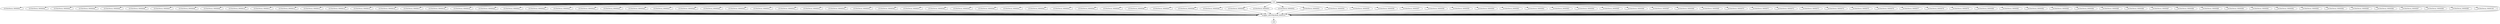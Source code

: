 digraph G {
  sG1IterDecon_00000001 [size="3.049"];
  sG1IterDecon_00000002 [size="0.886"];
  sG1IterDecon_00000003 [size="0.561"];
  sG1IterDecon_00000004 [size="4.52"];
  sG1IterDecon_00000005 [size="0.561"];
  sG1IterDecon_00000006 [size="1.372"];
  sG1IterDecon_00000007 [size="4.042"];
  sG1IterDecon_00000008 [size="1.015"];
  sG1IterDecon_00000009 [size="3.769"];
  sG1IterDecon_00000010 [size="3.059"];
  sG1IterDecon_00000011 [size="0.561"];
  sG1IterDecon_00000012 [size="0.561"];
  sG1IterDecon_00000013 [size="0.561"];
  sG1IterDecon_00000014 [size="4.218"];
  sG1IterDecon_00000015 [size="0.561"];
  sG1IterDecon_00000016 [size="0.945"];
  sG1IterDecon_00000017 [size="0.561"];
  sG1IterDecon_00000018 [size="0.561"];
  sG1IterDecon_00000019 [size="2.305"];
  sG1IterDecon_00000020 [size="1.698"];
  sG1IterDecon_00000021 [size="0.561"];
  sG1IterDecon_00000022 [size="0.561"];
  sG1IterDecon_00000023 [size="2.456"];
  sG1IterDecon_00000024 [size="4.325"];
  sG1IterDecon_00000025 [size="2.282"];
  sG1IterDecon_00000026 [size="0.561"];
  sG1IterDecon_00000027 [size="3.867"];
  sG1IterDecon_00000028 [size="4.715"];
  sG1IterDecon_00000029 [size="0.561"];
  sG1IterDecon_00000030 [size="2.035"];
  sG1IterDecon_00000031 [size="1.086"];
  sG1IterDecon_00000032 [size="4.284"];
  sG1IterDecon_00000033 [size="0.561"];
  sG1IterDecon_00000034 [size="0.561"];
  sG1IterDecon_00000035 [size="3.652"];
  sG1IterDecon_00000036 [size="4.257"];
  sG1IterDecon_00000037 [size="0.561"];
  sG1IterDecon_00000038 [size="4.671"];
  sG1IterDecon_00000039 [size="5.0"];
  sG1IterDecon_00000040 [size="3.369"];
  sG1IterDecon_00000041 [size="2.042"];
  sG1IterDecon_00000042 [size="3.024"];
  sG1IterDecon_00000043 [size="0.561"];
  sG1IterDecon_00000044 [size="1.861"];
  sG1IterDecon_00000045 [size="0.561"];
  sG1IterDecon_00000046 [size="0.561"];
  sG1IterDecon_00000047 [size="1.762"];
  sG1IterDecon_00000048 [size="1.317"];
  sG1IterDecon_00000049 [size="0.602"];
  sG1IterDecon_00000050 [size="2.554"];
  sG1IterDecon_00000051 [size="0.591"];
  sG1IterDecon_00000052 [size="4.472"];
  sG1IterDecon_00000053 [size="0.561"];
  sG1IterDecon_00000054 [size="0.561"];
  sG1IterDecon_00000055 [size="2.602"];
  sG1IterDecon_00000056 [size="0.561"];
  sG1IterDecon_00000057 [size="0.991"];
  sG1IterDecon_00000058 [size="3.503"];
  sG1IterDecon_00000059 [size="0.561"];
  sG1IterDecon_00000060 [size="4.401"];
  sG1IterDecon_00000061 [size="1.972"];
  sG1IterDecon_00000062 [size="0.561"];
  sG1IterDecon_00000063 [size="4.762"];
  sG1IterDecon_00000064 [size="2.713"];
  sG1IterDecon_00000065 [size="4.51"];
  sG1IterDecon_00000066 [size="1.862"];
  sG1IterDecon_00000067 [size="3.702"];
  sG1IterDecon_00000068 [size="3.697"];
  sG1IterDecon_00000069 [size="0.582"];
  sG1IterDecon_00000070 [size="2.161"];
  sG1IterDecon_00000071 [size="0.561"];
  sG1IterDecon_00000072 [size="1.9"];
  sG1IterDecon_00000073 [size="1.878"];
  sG1IterDecon_00000074 [size="2.153"];
  sG1IterDecon_00000075 [size="0.561"];
  sG1IterDecon_00000076 [size="3.939"];
  sG1IterDecon_00000077 [size="0.561"];
  sG1IterDecon_00000078 [size="1.957"];
  sG1IterDecon_00000079 [size="1.058"];
  sG1IterDecon_00000080 [size="0.561"];
  sG1IterDecon_00000081 [size="4.012"];
  sG1IterDecon_00000082 [size="0.561"];
  sG1IterDecon_00000083 [size="0.561"];
  sG1IterDecon_00000084 [size="2.407"];
  sG1IterDecon_00000085 [size="3.413"];
  sG1IterDecon_00000086 [size="3.19"];
  sG1IterDecon_00000087 [size="4.201"];
  sG1IterDecon_00000088 [size="0.561"];
  sG1IterDecon_00000089 [size="0.561"];
  sG1IterDecon_00000090 [size="5.388"];
  sG1IterDecon_00000091 [size="1.24"];
  sG1IterDecon_00000092 [size="0.561"];
  sG1IterDecon_00000093 [size="1.994"];
  sG1IterDecon_00000094 [size="5.097"];
  sG1IterDecon_00000095 [size="4.175"];
  sG1IterDecon_00000096 [size="4.425"];
  sG1IterDecon_00000097 [size="5.242"];
  sG1IterDecon_00000098 [size="0.561"];
  sG1IterDecon_00000099 [size="1.269"];
  sG1IterDecon_00000100 [size="0.561"];
  wrapper_siftSTFByMisfit_00000101 [size="0.135"];
  sG1IterDecon_00000001 -> wrapper_siftSTFByMisfit_00000101 [size="11472"]
  root -> sG1IterDecon_00000001 [size="1601"]
  sG1IterDecon_00000002 -> wrapper_siftSTFByMisfit_00000101 [size="10243"]
  root -> sG1IterDecon_00000002 [size="1601"]
  sG1IterDecon_00000003 -> wrapper_siftSTFByMisfit_00000101 [size="15882"]
  root -> sG1IterDecon_00000003 [size="1601"]
  sG1IterDecon_00000004 -> wrapper_siftSTFByMisfit_00000101 [size="7615"]
  root -> sG1IterDecon_00000004 [size="1601"]
  sG1IterDecon_00000005 -> wrapper_siftSTFByMisfit_00000101 [size="1916"]
  root -> sG1IterDecon_00000005 [size="2438"]
  sG1IterDecon_00000006 -> wrapper_siftSTFByMisfit_00000101 [size="11013"]
  root -> sG1IterDecon_00000006 [size="3456"]
  sG1IterDecon_00000007 -> wrapper_siftSTFByMisfit_00000101 [size="11146"]
  root -> sG1IterDecon_00000007 [size="9992"]
  sG1IterDecon_00000008 -> wrapper_siftSTFByMisfit_00000101 [size="15890"]
  root -> sG1IterDecon_00000008 [size="11897"]
  sG1IterDecon_00000009 -> wrapper_siftSTFByMisfit_00000101 [size="5782"]
  root -> sG1IterDecon_00000009 [size="2580"]
  sG1IterDecon_00000010 -> wrapper_siftSTFByMisfit_00000101 [size="11307"]
  root -> sG1IterDecon_00000010 [size="3357"]
  sG1IterDecon_00000011 -> wrapper_siftSTFByMisfit_00000101 [size="16226"]
  root -> sG1IterDecon_00000011 [size="4744"]
  sG1IterDecon_00000012 -> wrapper_siftSTFByMisfit_00000101 [size="16617"]
  root -> sG1IterDecon_00000012 [size="13246"]
  sG1IterDecon_00000013 -> wrapper_siftSTFByMisfit_00000101 [size="15159"]
  root -> sG1IterDecon_00000013 [size="4961"]
  sG1IterDecon_00000014 -> wrapper_siftSTFByMisfit_00000101 [size="6738"]
  root -> sG1IterDecon_00000014 [size="7919"]
  sG1IterDecon_00000015 -> wrapper_siftSTFByMisfit_00000101 [size="14060"]
  root -> sG1IterDecon_00000015 [size="13363"]
  sG1IterDecon_00000016 -> wrapper_siftSTFByMisfit_00000101 [size="9813"]
  root -> sG1IterDecon_00000016 [size="1601"]
  sG1IterDecon_00000017 -> wrapper_siftSTFByMisfit_00000101 [size="9037"]
  root -> sG1IterDecon_00000017 [size="14747"]
  sG1IterDecon_00000018 -> wrapper_siftSTFByMisfit_00000101 [size="12950"]
  root -> sG1IterDecon_00000018 [size="1601"]
  sG1IterDecon_00000019 -> wrapper_siftSTFByMisfit_00000101 [size="16818"]
  root -> sG1IterDecon_00000019 [size="6070"]
  sG1IterDecon_00000020 -> wrapper_siftSTFByMisfit_00000101 [size="18141"]
  root -> sG1IterDecon_00000020 [size="1601"]
  sG1IterDecon_00000021 -> wrapper_siftSTFByMisfit_00000101 [size="10348"]
  root -> sG1IterDecon_00000021 [size="3081"]
  sG1IterDecon_00000022 -> wrapper_siftSTFByMisfit_00000101 [size="16223"]
  root -> sG1IterDecon_00000022 [size="2387"]
  sG1IterDecon_00000023 -> wrapper_siftSTFByMisfit_00000101 [size="7641"]
  root -> sG1IterDecon_00000023 [size="5357"]
  sG1IterDecon_00000024 -> wrapper_siftSTFByMisfit_00000101 [size="7250"]
  root -> sG1IterDecon_00000024 [size="14470"]
  sG1IterDecon_00000025 -> wrapper_siftSTFByMisfit_00000101 [size="5324"]
  root -> sG1IterDecon_00000025 [size="8010"]
  sG1IterDecon_00000026 -> wrapper_siftSTFByMisfit_00000101 [size="16536"]
  root -> sG1IterDecon_00000026 [size="11180"]
  sG1IterDecon_00000027 -> wrapper_siftSTFByMisfit_00000101 [size="12238"]
  root -> sG1IterDecon_00000027 [size="15128"]
  sG1IterDecon_00000028 -> wrapper_siftSTFByMisfit_00000101 [size="17296"]
  root -> sG1IterDecon_00000028 [size="9610"]
  sG1IterDecon_00000029 -> wrapper_siftSTFByMisfit_00000101 [size="12615"]
  root -> sG1IterDecon_00000029 [size="13920"]
  sG1IterDecon_00000030 -> wrapper_siftSTFByMisfit_00000101 [size="15286"]
  root -> sG1IterDecon_00000030 [size="6633"]
  sG1IterDecon_00000031 -> wrapper_siftSTFByMisfit_00000101 [size="16701"]
  root -> sG1IterDecon_00000031 [size="1601"]
  sG1IterDecon_00000032 -> wrapper_siftSTFByMisfit_00000101 [size="16904"]
  root -> sG1IterDecon_00000032 [size="3777"]
  sG1IterDecon_00000033 -> wrapper_siftSTFByMisfit_00000101 [size="3472"]
  root -> sG1IterDecon_00000033 [size="6589"]
  sG1IterDecon_00000034 -> wrapper_siftSTFByMisfit_00000101 [size="1909"]
  root -> sG1IterDecon_00000034 [size="2892"]
  sG1IterDecon_00000035 -> wrapper_siftSTFByMisfit_00000101 [size="16055"]
  root -> sG1IterDecon_00000035 [size="2123"]
  sG1IterDecon_00000036 -> wrapper_siftSTFByMisfit_00000101 [size="9484"]
  root -> sG1IterDecon_00000036 [size="1601"]
  sG1IterDecon_00000037 -> wrapper_siftSTFByMisfit_00000101 [size="14669"]
  root -> sG1IterDecon_00000037 [size="6135"]
  sG1IterDecon_00000038 -> wrapper_siftSTFByMisfit_00000101 [size="8732"]
  root -> sG1IterDecon_00000038 [size="8284"]
  sG1IterDecon_00000039 -> wrapper_siftSTFByMisfit_00000101 [size="9232"]
  root -> sG1IterDecon_00000039 [size="10862"]
  sG1IterDecon_00000040 -> wrapper_siftSTFByMisfit_00000101 [size="13563"]
  root -> sG1IterDecon_00000040 [size="11705"]
  sG1IterDecon_00000041 -> wrapper_siftSTFByMisfit_00000101 [size="2555"]
  root -> sG1IterDecon_00000041 [size="1601"]
  sG1IterDecon_00000042 -> wrapper_siftSTFByMisfit_00000101 [size="15101"]
  root -> sG1IterDecon_00000042 [size="11905"]
  sG1IterDecon_00000043 -> wrapper_siftSTFByMisfit_00000101 [size="17903"]
  root -> sG1IterDecon_00000043 [size="13380"]
  sG1IterDecon_00000044 -> wrapper_siftSTFByMisfit_00000101 [size="11959"]
  root -> sG1IterDecon_00000044 [size="1601"]
  sG1IterDecon_00000045 -> wrapper_siftSTFByMisfit_00000101 [size="17903"]
  root -> sG1IterDecon_00000045 [size="10907"]
  sG1IterDecon_00000046 -> wrapper_siftSTFByMisfit_00000101 [size="15954"]
  root -> sG1IterDecon_00000046 [size="10019"]
  sG1IterDecon_00000047 -> wrapper_siftSTFByMisfit_00000101 [size="16391"]
  root -> sG1IterDecon_00000047 [size="11163"]
  sG1IterDecon_00000048 -> wrapper_siftSTFByMisfit_00000101 [size="4040"]
  root -> sG1IterDecon_00000048 [size="9287"]
  sG1IterDecon_00000049 -> wrapper_siftSTFByMisfit_00000101 [size="17950"]
  root -> sG1IterDecon_00000049 [size="7408"]
  sG1IterDecon_00000050 -> wrapper_siftSTFByMisfit_00000101 [size="17967"]
  root -> sG1IterDecon_00000050 [size="4911"]
  sG1IterDecon_00000051 -> wrapper_siftSTFByMisfit_00000101 [size="17667"]
  root -> sG1IterDecon_00000051 [size="4360"]
  sG1IterDecon_00000052 -> wrapper_siftSTFByMisfit_00000101 [size="6430"]
  root -> sG1IterDecon_00000052 [size="10177"]
  sG1IterDecon_00000053 -> wrapper_siftSTFByMisfit_00000101 [size="16481"]
  root -> sG1IterDecon_00000053 [size="12357"]
  sG1IterDecon_00000054 -> wrapper_siftSTFByMisfit_00000101 [size="9184"]
  root -> sG1IterDecon_00000054 [size="1601"]
  sG1IterDecon_00000055 -> wrapper_siftSTFByMisfit_00000101 [size="9261"]
  root -> sG1IterDecon_00000055 [size="1601"]
  sG1IterDecon_00000056 -> wrapper_siftSTFByMisfit_00000101 [size="11574"]
  root -> sG1IterDecon_00000056 [size="3028"]
  sG1IterDecon_00000057 -> wrapper_siftSTFByMisfit_00000101 [size="17551"]
  root -> sG1IterDecon_00000057 [size="1601"]
  sG1IterDecon_00000058 -> wrapper_siftSTFByMisfit_00000101 [size="3505"]
  root -> sG1IterDecon_00000058 [size="11765"]
  sG1IterDecon_00000059 -> wrapper_siftSTFByMisfit_00000101 [size="15780"]
  root -> sG1IterDecon_00000059 [size="15281"]
  sG1IterDecon_00000060 -> wrapper_siftSTFByMisfit_00000101 [size="18003"]
  root -> sG1IterDecon_00000060 [size="6209"]
  sG1IterDecon_00000061 -> wrapper_siftSTFByMisfit_00000101 [size="13132"]
  root -> sG1IterDecon_00000061 [size="4959"]
  sG1IterDecon_00000062 -> wrapper_siftSTFByMisfit_00000101 [size="3229"]
  root -> sG1IterDecon_00000062 [size="1601"]
  sG1IterDecon_00000063 -> wrapper_siftSTFByMisfit_00000101 [size="14749"]
  root -> sG1IterDecon_00000063 [size="11194"]
  sG1IterDecon_00000064 -> wrapper_siftSTFByMisfit_00000101 [size="8704"]
  root -> sG1IterDecon_00000064 [size="15291"]
  sG1IterDecon_00000065 -> wrapper_siftSTFByMisfit_00000101 [size="17048"]
  root -> sG1IterDecon_00000065 [size="1601"]
  sG1IterDecon_00000066 -> wrapper_siftSTFByMisfit_00000101 [size="1915"]
  root -> sG1IterDecon_00000066 [size="7145"]
  sG1IterDecon_00000067 -> wrapper_siftSTFByMisfit_00000101 [size="8703"]
  root -> sG1IterDecon_00000067 [size="1601"]
  sG1IterDecon_00000068 -> wrapper_siftSTFByMisfit_00000101 [size="14172"]
  root -> sG1IterDecon_00000068 [size="1601"]
  sG1IterDecon_00000069 -> wrapper_siftSTFByMisfit_00000101 [size="16738"]
  root -> sG1IterDecon_00000069 [size="14045"]
  sG1IterDecon_00000070 -> wrapper_siftSTFByMisfit_00000101 [size="3992"]
  root -> sG1IterDecon_00000070 [size="1601"]
  sG1IterDecon_00000071 -> wrapper_siftSTFByMisfit_00000101 [size="4445"]
  root -> sG1IterDecon_00000071 [size="15821"]
  sG1IterDecon_00000072 -> wrapper_siftSTFByMisfit_00000101 [size="15238"]
  root -> sG1IterDecon_00000072 [size="9006"]
  sG1IterDecon_00000073 -> wrapper_siftSTFByMisfit_00000101 [size="15875"]
  root -> sG1IterDecon_00000073 [size="3426"]
  sG1IterDecon_00000074 -> wrapper_siftSTFByMisfit_00000101 [size="13035"]
  root -> sG1IterDecon_00000074 [size="1601"]
  sG1IterDecon_00000075 -> wrapper_siftSTFByMisfit_00000101 [size="15425"]
  root -> sG1IterDecon_00000075 [size="1601"]
  sG1IterDecon_00000076 -> wrapper_siftSTFByMisfit_00000101 [size="4710"]
  root -> sG1IterDecon_00000076 [size="10199"]
  sG1IterDecon_00000077 -> wrapper_siftSTFByMisfit_00000101 [size="4667"]
  root -> sG1IterDecon_00000077 [size="13292"]
  sG1IterDecon_00000078 -> wrapper_siftSTFByMisfit_00000101 [size="17383"]
  root -> sG1IterDecon_00000078 [size="9305"]
  sG1IterDecon_00000079 -> wrapper_siftSTFByMisfit_00000101 [size="4021"]
  root -> sG1IterDecon_00000079 [size="11192"]
  sG1IterDecon_00000080 -> wrapper_siftSTFByMisfit_00000101 [size="11689"]
  root -> sG1IterDecon_00000080 [size="7011"]
  sG1IterDecon_00000081 -> wrapper_siftSTFByMisfit_00000101 [size="13346"]
  root -> sG1IterDecon_00000081 [size="1601"]
  sG1IterDecon_00000082 -> wrapper_siftSTFByMisfit_00000101 [size="13686"]
  root -> sG1IterDecon_00000082 [size="1601"]
  sG1IterDecon_00000083 -> wrapper_siftSTFByMisfit_00000101 [size="10724"]
  root -> sG1IterDecon_00000083 [size="7901"]
  sG1IterDecon_00000084 -> wrapper_siftSTFByMisfit_00000101 [size="13849"]
  root -> sG1IterDecon_00000084 [size="11493"]
  sG1IterDecon_00000085 -> wrapper_siftSTFByMisfit_00000101 [size="18164"]
  root -> sG1IterDecon_00000085 [size="10178"]
  sG1IterDecon_00000086 -> wrapper_siftSTFByMisfit_00000101 [size="14418"]
  root -> sG1IterDecon_00000086 [size="7672"]
  sG1IterDecon_00000087 -> wrapper_siftSTFByMisfit_00000101 [size="10542"]
  root -> sG1IterDecon_00000087 [size="5881"]
  sG1IterDecon_00000088 -> wrapper_siftSTFByMisfit_00000101 [size="13415"]
  root -> sG1IterDecon_00000088 [size="14286"]
  sG1IterDecon_00000089 -> wrapper_siftSTFByMisfit_00000101 [size="13074"]
  root -> sG1IterDecon_00000089 [size="12650"]
  sG1IterDecon_00000090 -> wrapper_siftSTFByMisfit_00000101 [size="17245"]
  root -> sG1IterDecon_00000090 [size="1601"]
  sG1IterDecon_00000091 -> wrapper_siftSTFByMisfit_00000101 [size="14202"]
  root -> sG1IterDecon_00000091 [size="11599"]
  sG1IterDecon_00000092 -> wrapper_siftSTFByMisfit_00000101 [size="5179"]
  root -> sG1IterDecon_00000092 [size="1601"]
  sG1IterDecon_00000093 -> wrapper_siftSTFByMisfit_00000101 [size="15119"]
  root -> sG1IterDecon_00000093 [size="12802"]
  sG1IterDecon_00000094 -> wrapper_siftSTFByMisfit_00000101 [size="6300"]
  root -> sG1IterDecon_00000094 [size="10905"]
  sG1IterDecon_00000095 -> wrapper_siftSTFByMisfit_00000101 [size="12382"]
  root -> sG1IterDecon_00000095 [size="1601"]
  sG1IterDecon_00000096 -> wrapper_siftSTFByMisfit_00000101 [size="9453"]
  root -> sG1IterDecon_00000096 [size="12887"]
  sG1IterDecon_00000097 -> wrapper_siftSTFByMisfit_00000101 [size="15434"]
  root -> sG1IterDecon_00000097 [size="4547"]
  sG1IterDecon_00000098 -> wrapper_siftSTFByMisfit_00000101 [size="6888"]
  root -> sG1IterDecon_00000098 [size="5754"]
  sG1IterDecon_00000099 -> wrapper_siftSTFByMisfit_00000101 [size="2720"]
  root -> sG1IterDecon_00000099 [size="1601"]
  sG1IterDecon_00000100 -> wrapper_siftSTFByMisfit_00000101 [size="7056"]
  root -> sG1IterDecon_00000100 [size="1601"]
  wrapper_siftSTFByMisfit_00000101 -> end [size="68709"]
  root -> wrapper_siftSTFByMisfit_00000101 [size="0"]
  root -> wrapper_siftSTFByMisfit_00000101 [size="1386"]
  root [label="root",size="0.0"];
  end [label="end",size="0.0"];
}
